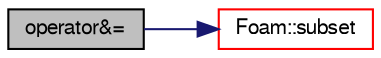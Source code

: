 digraph "operator&amp;="
{
  bgcolor="transparent";
  edge [fontname="FreeSans",fontsize="10",labelfontname="FreeSans",labelfontsize="10"];
  node [fontname="FreeSans",fontsize="10",shape=record];
  rankdir="LR";
  Node1 [label="operator&=",height=0.2,width=0.4,color="black", fillcolor="grey75", style="filled" fontcolor="black"];
  Node1 -> Node2 [color="midnightblue",fontsize="10",style="solid",fontname="FreeSans"];
  Node2 [label="Foam::subset",height=0.2,width=0.4,color="red",URL="$a10237.html#af053f0dfbaeb31c38d85eb32efcd00d1",tooltip="Extract elements of List when select is a certain value. "];
}
